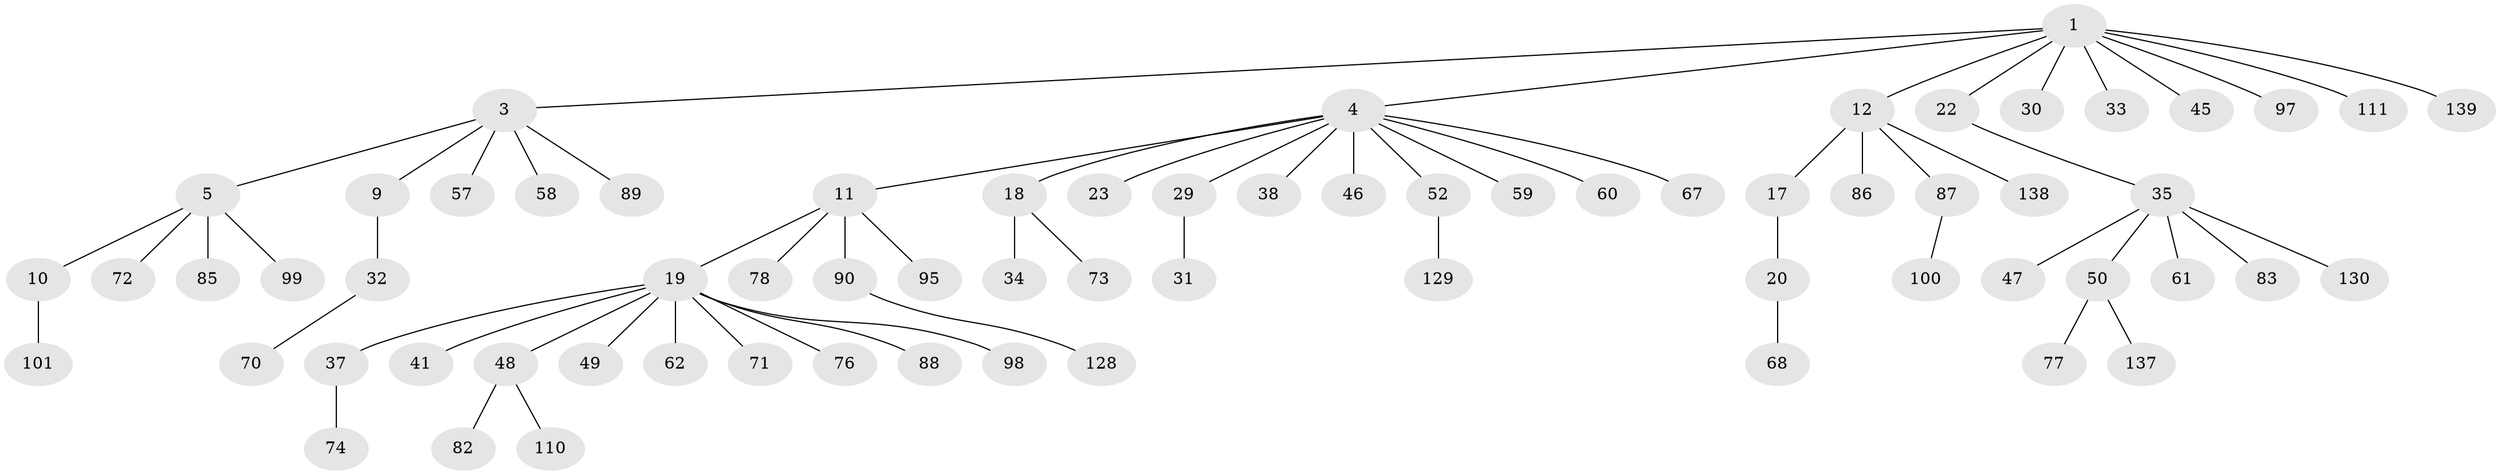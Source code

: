 // original degree distribution, {7: 0.007194244604316547, 5: 0.03597122302158273, 8: 0.007194244604316547, 6: 0.007194244604316547, 4: 0.07913669064748201, 3: 0.11510791366906475, 2: 0.2446043165467626, 1: 0.5035971223021583}
// Generated by graph-tools (version 1.1) at 2025/15/03/09/25 04:15:35]
// undirected, 69 vertices, 68 edges
graph export_dot {
graph [start="1"]
  node [color=gray90,style=filled];
  1 [super="+2"];
  3 [super="+81+24+75+39+66"];
  4 [super="+14+6+84+115"];
  5 [super="+8+16"];
  9;
  10;
  11;
  12 [super="+27+13"];
  17 [super="+69"];
  18;
  19 [super="+21+25"];
  20;
  22 [super="+54+79"];
  23;
  29;
  30 [super="+93+104"];
  31;
  32 [super="+109+40+51"];
  33;
  34 [super="+36+55"];
  35 [super="+42"];
  37;
  38;
  41 [super="+91"];
  45 [super="+116"];
  46;
  47;
  48;
  49;
  50;
  52;
  57 [super="+92"];
  58;
  59;
  60 [super="+63"];
  61;
  62 [super="+65+64"];
  67;
  68;
  70;
  71;
  72 [super="+102"];
  73 [super="+94"];
  74;
  76 [super="+108"];
  77;
  78 [super="+121"];
  82;
  83 [super="+112"];
  85;
  86;
  87;
  88;
  89;
  90;
  95;
  97;
  98 [super="+105+118"];
  99;
  100 [super="+127"];
  101 [super="+136"];
  110 [super="+125"];
  111;
  128;
  129;
  130;
  137;
  138;
  139;
  1 -- 4;
  1 -- 22;
  1 -- 33;
  1 -- 45;
  1 -- 97;
  1 -- 111;
  1 -- 3;
  1 -- 139;
  1 -- 12;
  1 -- 30;
  3 -- 5;
  3 -- 9;
  3 -- 89;
  3 -- 58;
  3 -- 57;
  4 -- 60;
  4 -- 67;
  4 -- 38;
  4 -- 11;
  4 -- 46;
  4 -- 18;
  4 -- 52;
  4 -- 23;
  4 -- 59;
  4 -- 29;
  5 -- 10;
  5 -- 72;
  5 -- 99;
  5 -- 85;
  9 -- 32;
  10 -- 101;
  11 -- 19;
  11 -- 78;
  11 -- 90;
  11 -- 95;
  12 -- 138;
  12 -- 86;
  12 -- 17;
  12 -- 87;
  17 -- 20;
  18 -- 34;
  18 -- 73;
  19 -- 49;
  19 -- 71;
  19 -- 98;
  19 -- 37;
  19 -- 41;
  19 -- 76;
  19 -- 48;
  19 -- 88;
  19 -- 62;
  20 -- 68;
  22 -- 35;
  29 -- 31;
  32 -- 70;
  35 -- 47;
  35 -- 83;
  35 -- 130;
  35 -- 50;
  35 -- 61;
  37 -- 74;
  48 -- 82;
  48 -- 110;
  50 -- 77;
  50 -- 137;
  52 -- 129;
  87 -- 100;
  90 -- 128;
}
